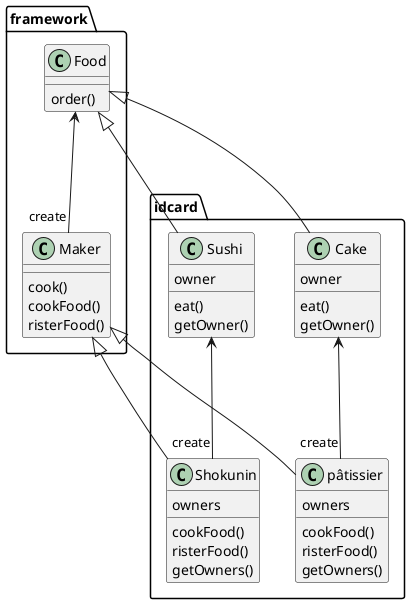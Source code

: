 @startuml
package framework{
    class Maker{
        cook()
        cookFood()
        risterFood()
    }
    class Food{
        order()
    }
}
package idcard{
    class Shokunin{
        owners
        cookFood()
        risterFood()
        getOwners()
    }
    class pâtissier{
        owners
        cookFood()
        risterFood()
        getOwners()
    }
    class Sushi{
        owner
        eat()
        getOwner()
    }
    class Cake{
        owner
        eat()
        getOwner()
    }
}
Maker <|--- Shokunin
Maker <|--- pâtissier
Food <|--- Sushi
Food <|--- Cake
Food <--- "create" Maker
Sushi  <--- "create" Shokunin
Cake  <--- "create" pâtissier
@enduml
